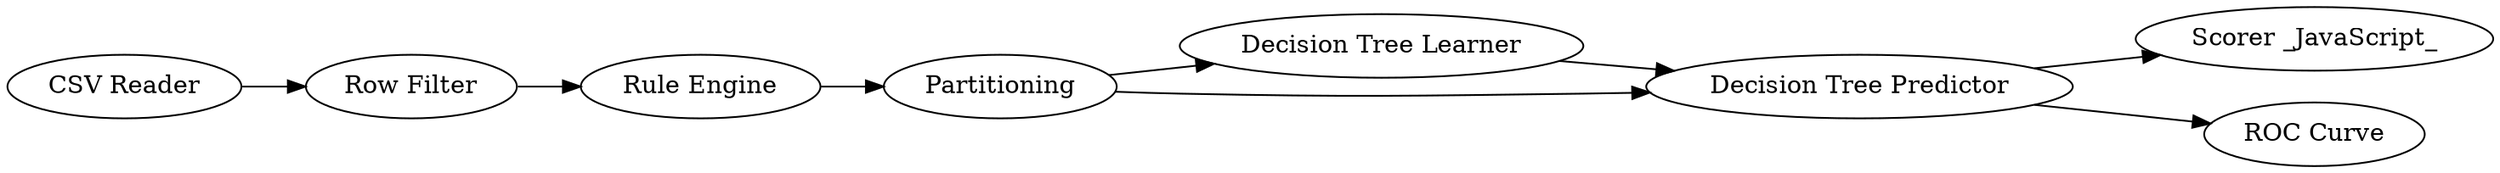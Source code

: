 digraph {
	1 [label="CSV Reader"]
	4 [label=Partitioning]
	5 [label="Decision Tree Learner"]
	7 [label="Decision Tree Predictor"]
	8 [label="Scorer _JavaScript_"]
	10 [label="Rule Engine"]
	11 [label="ROC Curve"]
	12 [label="Row Filter"]
	1 -> 12
	4 -> 5
	4 -> 7
	5 -> 7
	7 -> 11
	7 -> 8
	10 -> 4
	12 -> 10
	rankdir=LR
}
